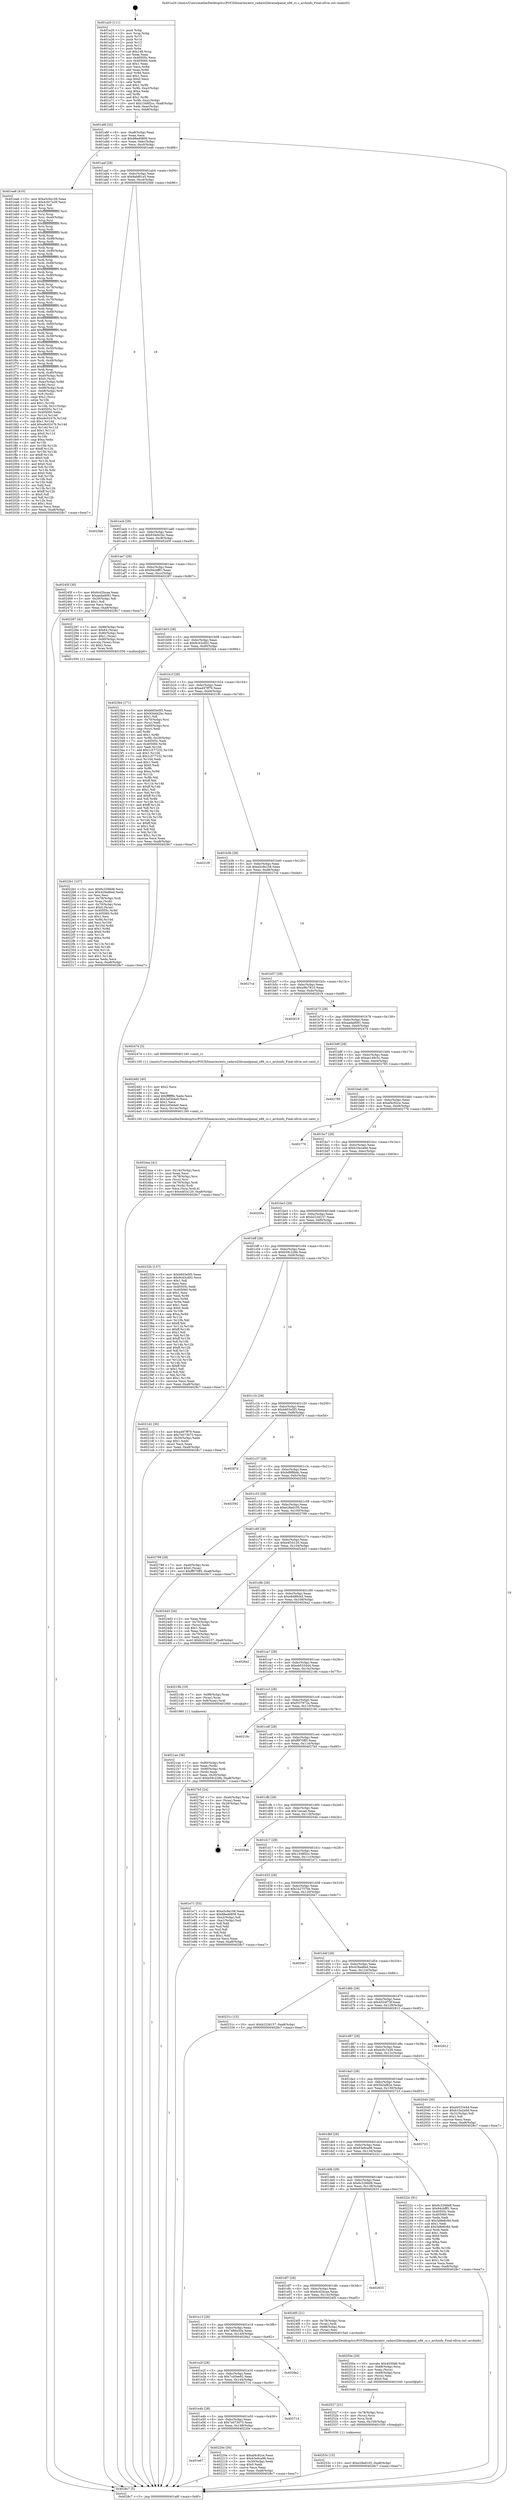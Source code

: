 digraph "0x401a20" {
  label = "0x401a20 (/mnt/c/Users/mathe/Desktop/tcc/POCII/binaries/extr_radare2libranalpanal_x86_cs.c_archinfo_Final-ollvm.out::main(0))"
  labelloc = "t"
  node[shape=record]

  Entry [label="",width=0.3,height=0.3,shape=circle,fillcolor=black,style=filled]
  "0x401a8f" [label="{
     0x401a8f [32]\l
     | [instrs]\l
     &nbsp;&nbsp;0x401a8f \<+6\>: mov -0xa8(%rbp),%eax\l
     &nbsp;&nbsp;0x401a95 \<+2\>: mov %eax,%ecx\l
     &nbsp;&nbsp;0x401a97 \<+6\>: sub $0x88ed0809,%ecx\l
     &nbsp;&nbsp;0x401a9d \<+6\>: mov %eax,-0xbc(%rbp)\l
     &nbsp;&nbsp;0x401aa3 \<+6\>: mov %ecx,-0xc0(%rbp)\l
     &nbsp;&nbsp;0x401aa9 \<+6\>: je 0000000000401ea6 \<main+0x486\>\l
  }"]
  "0x401ea6" [label="{
     0x401ea6 [410]\l
     | [instrs]\l
     &nbsp;&nbsp;0x401ea6 \<+5\>: mov $0xa5c9a108,%eax\l
     &nbsp;&nbsp;0x401eab \<+5\>: mov $0x4c0c7a39,%ecx\l
     &nbsp;&nbsp;0x401eb0 \<+2\>: mov $0x1,%dl\l
     &nbsp;&nbsp;0x401eb2 \<+3\>: mov %rsp,%rsi\l
     &nbsp;&nbsp;0x401eb5 \<+4\>: add $0xfffffffffffffff0,%rsi\l
     &nbsp;&nbsp;0x401eb9 \<+3\>: mov %rsi,%rsp\l
     &nbsp;&nbsp;0x401ebc \<+7\>: mov %rsi,-0xa0(%rbp)\l
     &nbsp;&nbsp;0x401ec3 \<+3\>: mov %rsp,%rsi\l
     &nbsp;&nbsp;0x401ec6 \<+4\>: add $0xfffffffffffffff0,%rsi\l
     &nbsp;&nbsp;0x401eca \<+3\>: mov %rsi,%rsp\l
     &nbsp;&nbsp;0x401ecd \<+3\>: mov %rsp,%rdi\l
     &nbsp;&nbsp;0x401ed0 \<+4\>: add $0xfffffffffffffff0,%rdi\l
     &nbsp;&nbsp;0x401ed4 \<+3\>: mov %rdi,%rsp\l
     &nbsp;&nbsp;0x401ed7 \<+7\>: mov %rdi,-0x98(%rbp)\l
     &nbsp;&nbsp;0x401ede \<+3\>: mov %rsp,%rdi\l
     &nbsp;&nbsp;0x401ee1 \<+4\>: add $0xfffffffffffffff0,%rdi\l
     &nbsp;&nbsp;0x401ee5 \<+3\>: mov %rdi,%rsp\l
     &nbsp;&nbsp;0x401ee8 \<+7\>: mov %rdi,-0x90(%rbp)\l
     &nbsp;&nbsp;0x401eef \<+3\>: mov %rsp,%rdi\l
     &nbsp;&nbsp;0x401ef2 \<+4\>: add $0xfffffffffffffff0,%rdi\l
     &nbsp;&nbsp;0x401ef6 \<+3\>: mov %rdi,%rsp\l
     &nbsp;&nbsp;0x401ef9 \<+7\>: mov %rdi,-0x88(%rbp)\l
     &nbsp;&nbsp;0x401f00 \<+3\>: mov %rsp,%rdi\l
     &nbsp;&nbsp;0x401f03 \<+4\>: add $0xfffffffffffffff0,%rdi\l
     &nbsp;&nbsp;0x401f07 \<+3\>: mov %rdi,%rsp\l
     &nbsp;&nbsp;0x401f0a \<+4\>: mov %rdi,-0x80(%rbp)\l
     &nbsp;&nbsp;0x401f0e \<+3\>: mov %rsp,%rdi\l
     &nbsp;&nbsp;0x401f11 \<+4\>: add $0xfffffffffffffff0,%rdi\l
     &nbsp;&nbsp;0x401f15 \<+3\>: mov %rdi,%rsp\l
     &nbsp;&nbsp;0x401f18 \<+4\>: mov %rdi,-0x78(%rbp)\l
     &nbsp;&nbsp;0x401f1c \<+3\>: mov %rsp,%rdi\l
     &nbsp;&nbsp;0x401f1f \<+4\>: add $0xfffffffffffffff0,%rdi\l
     &nbsp;&nbsp;0x401f23 \<+3\>: mov %rdi,%rsp\l
     &nbsp;&nbsp;0x401f26 \<+4\>: mov %rdi,-0x70(%rbp)\l
     &nbsp;&nbsp;0x401f2a \<+3\>: mov %rsp,%rdi\l
     &nbsp;&nbsp;0x401f2d \<+4\>: add $0xfffffffffffffff0,%rdi\l
     &nbsp;&nbsp;0x401f31 \<+3\>: mov %rdi,%rsp\l
     &nbsp;&nbsp;0x401f34 \<+4\>: mov %rdi,-0x68(%rbp)\l
     &nbsp;&nbsp;0x401f38 \<+3\>: mov %rsp,%rdi\l
     &nbsp;&nbsp;0x401f3b \<+4\>: add $0xfffffffffffffff0,%rdi\l
     &nbsp;&nbsp;0x401f3f \<+3\>: mov %rdi,%rsp\l
     &nbsp;&nbsp;0x401f42 \<+4\>: mov %rdi,-0x60(%rbp)\l
     &nbsp;&nbsp;0x401f46 \<+3\>: mov %rsp,%rdi\l
     &nbsp;&nbsp;0x401f49 \<+4\>: add $0xfffffffffffffff0,%rdi\l
     &nbsp;&nbsp;0x401f4d \<+3\>: mov %rdi,%rsp\l
     &nbsp;&nbsp;0x401f50 \<+4\>: mov %rdi,-0x58(%rbp)\l
     &nbsp;&nbsp;0x401f54 \<+3\>: mov %rsp,%rdi\l
     &nbsp;&nbsp;0x401f57 \<+4\>: add $0xfffffffffffffff0,%rdi\l
     &nbsp;&nbsp;0x401f5b \<+3\>: mov %rdi,%rsp\l
     &nbsp;&nbsp;0x401f5e \<+4\>: mov %rdi,-0x50(%rbp)\l
     &nbsp;&nbsp;0x401f62 \<+3\>: mov %rsp,%rdi\l
     &nbsp;&nbsp;0x401f65 \<+4\>: add $0xfffffffffffffff0,%rdi\l
     &nbsp;&nbsp;0x401f69 \<+3\>: mov %rdi,%rsp\l
     &nbsp;&nbsp;0x401f6c \<+4\>: mov %rdi,-0x48(%rbp)\l
     &nbsp;&nbsp;0x401f70 \<+3\>: mov %rsp,%rdi\l
     &nbsp;&nbsp;0x401f73 \<+4\>: add $0xfffffffffffffff0,%rdi\l
     &nbsp;&nbsp;0x401f77 \<+3\>: mov %rdi,%rsp\l
     &nbsp;&nbsp;0x401f7a \<+4\>: mov %rdi,-0x40(%rbp)\l
     &nbsp;&nbsp;0x401f7e \<+7\>: mov -0xa0(%rbp),%rdi\l
     &nbsp;&nbsp;0x401f85 \<+6\>: movl $0x0,(%rdi)\l
     &nbsp;&nbsp;0x401f8b \<+7\>: mov -0xac(%rbp),%r8d\l
     &nbsp;&nbsp;0x401f92 \<+3\>: mov %r8d,(%rsi)\l
     &nbsp;&nbsp;0x401f95 \<+7\>: mov -0x98(%rbp),%rdi\l
     &nbsp;&nbsp;0x401f9c \<+7\>: mov -0xb8(%rbp),%r9\l
     &nbsp;&nbsp;0x401fa3 \<+3\>: mov %r9,(%rdi)\l
     &nbsp;&nbsp;0x401fa6 \<+3\>: cmpl $0x2,(%rsi)\l
     &nbsp;&nbsp;0x401fa9 \<+4\>: setne %r10b\l
     &nbsp;&nbsp;0x401fad \<+4\>: and $0x1,%r10b\l
     &nbsp;&nbsp;0x401fb1 \<+4\>: mov %r10b,-0x31(%rbp)\l
     &nbsp;&nbsp;0x401fb5 \<+8\>: mov 0x40505c,%r11d\l
     &nbsp;&nbsp;0x401fbd \<+7\>: mov 0x405060,%ebx\l
     &nbsp;&nbsp;0x401fc4 \<+3\>: mov %r11d,%r14d\l
     &nbsp;&nbsp;0x401fc7 \<+7\>: sub $0xa9c0247b,%r14d\l
     &nbsp;&nbsp;0x401fce \<+4\>: sub $0x1,%r14d\l
     &nbsp;&nbsp;0x401fd2 \<+7\>: add $0xa9c0247b,%r14d\l
     &nbsp;&nbsp;0x401fd9 \<+4\>: imul %r14d,%r11d\l
     &nbsp;&nbsp;0x401fdd \<+4\>: and $0x1,%r11d\l
     &nbsp;&nbsp;0x401fe1 \<+4\>: cmp $0x0,%r11d\l
     &nbsp;&nbsp;0x401fe5 \<+4\>: sete %r10b\l
     &nbsp;&nbsp;0x401fe9 \<+3\>: cmp $0xa,%ebx\l
     &nbsp;&nbsp;0x401fec \<+4\>: setl %r15b\l
     &nbsp;&nbsp;0x401ff0 \<+3\>: mov %r10b,%r12b\l
     &nbsp;&nbsp;0x401ff3 \<+4\>: xor $0xff,%r12b\l
     &nbsp;&nbsp;0x401ff7 \<+3\>: mov %r15b,%r13b\l
     &nbsp;&nbsp;0x401ffa \<+4\>: xor $0xff,%r13b\l
     &nbsp;&nbsp;0x401ffe \<+3\>: xor $0x0,%dl\l
     &nbsp;&nbsp;0x402001 \<+3\>: mov %r12b,%sil\l
     &nbsp;&nbsp;0x402004 \<+4\>: and $0x0,%sil\l
     &nbsp;&nbsp;0x402008 \<+3\>: and %dl,%r10b\l
     &nbsp;&nbsp;0x40200b \<+3\>: mov %r13b,%dil\l
     &nbsp;&nbsp;0x40200e \<+4\>: and $0x0,%dil\l
     &nbsp;&nbsp;0x402012 \<+3\>: and %dl,%r15b\l
     &nbsp;&nbsp;0x402015 \<+3\>: or %r10b,%sil\l
     &nbsp;&nbsp;0x402018 \<+3\>: or %r15b,%dil\l
     &nbsp;&nbsp;0x40201b \<+3\>: xor %dil,%sil\l
     &nbsp;&nbsp;0x40201e \<+3\>: or %r13b,%r12b\l
     &nbsp;&nbsp;0x402021 \<+4\>: xor $0xff,%r12b\l
     &nbsp;&nbsp;0x402025 \<+3\>: or $0x0,%dl\l
     &nbsp;&nbsp;0x402028 \<+3\>: and %dl,%r12b\l
     &nbsp;&nbsp;0x40202b \<+3\>: or %r12b,%sil\l
     &nbsp;&nbsp;0x40202e \<+4\>: test $0x1,%sil\l
     &nbsp;&nbsp;0x402032 \<+3\>: cmovne %ecx,%eax\l
     &nbsp;&nbsp;0x402035 \<+6\>: mov %eax,-0xa8(%rbp)\l
     &nbsp;&nbsp;0x40203b \<+5\>: jmp 00000000004028c7 \<main+0xea7\>\l
  }"]
  "0x401aaf" [label="{
     0x401aaf [28]\l
     | [instrs]\l
     &nbsp;&nbsp;0x401aaf \<+5\>: jmp 0000000000401ab4 \<main+0x94\>\l
     &nbsp;&nbsp;0x401ab4 \<+6\>: mov -0xbc(%rbp),%eax\l
     &nbsp;&nbsp;0x401aba \<+5\>: sub $0x8abf81a5,%eax\l
     &nbsp;&nbsp;0x401abf \<+6\>: mov %eax,-0xc4(%rbp)\l
     &nbsp;&nbsp;0x401ac5 \<+6\>: je 00000000004025b6 \<main+0xb96\>\l
  }"]
  Exit [label="",width=0.3,height=0.3,shape=circle,fillcolor=black,style=filled,peripheries=2]
  "0x4025b6" [label="{
     0x4025b6\l
  }", style=dashed]
  "0x401acb" [label="{
     0x401acb [28]\l
     | [instrs]\l
     &nbsp;&nbsp;0x401acb \<+5\>: jmp 0000000000401ad0 \<main+0xb0\>\l
     &nbsp;&nbsp;0x401ad0 \<+6\>: mov -0xbc(%rbp),%eax\l
     &nbsp;&nbsp;0x401ad6 \<+5\>: sub $0x934d42bc,%eax\l
     &nbsp;&nbsp;0x401adb \<+6\>: mov %eax,-0xc8(%rbp)\l
     &nbsp;&nbsp;0x401ae1 \<+6\>: je 000000000040245f \<main+0xa3f\>\l
  }"]
  "0x40253c" [label="{
     0x40253c [15]\l
     | [instrs]\l
     &nbsp;&nbsp;0x40253c \<+10\>: movl $0xe28ed105,-0xa8(%rbp)\l
     &nbsp;&nbsp;0x402546 \<+5\>: jmp 00000000004028c7 \<main+0xea7\>\l
  }"]
  "0x40245f" [label="{
     0x40245f [30]\l
     | [instrs]\l
     &nbsp;&nbsp;0x40245f \<+5\>: mov $0x6cd2bcaa,%eax\l
     &nbsp;&nbsp;0x402464 \<+5\>: mov $0xaadad081,%ecx\l
     &nbsp;&nbsp;0x402469 \<+3\>: mov -0x29(%rbp),%dl\l
     &nbsp;&nbsp;0x40246c \<+3\>: test $0x1,%dl\l
     &nbsp;&nbsp;0x40246f \<+3\>: cmovne %ecx,%eax\l
     &nbsp;&nbsp;0x402472 \<+6\>: mov %eax,-0xa8(%rbp)\l
     &nbsp;&nbsp;0x402478 \<+5\>: jmp 00000000004028c7 \<main+0xea7\>\l
  }"]
  "0x401ae7" [label="{
     0x401ae7 [28]\l
     | [instrs]\l
     &nbsp;&nbsp;0x401ae7 \<+5\>: jmp 0000000000401aec \<main+0xcc\>\l
     &nbsp;&nbsp;0x401aec \<+6\>: mov -0xbc(%rbp),%eax\l
     &nbsp;&nbsp;0x401af2 \<+5\>: sub $0x94cbfff1,%eax\l
     &nbsp;&nbsp;0x401af7 \<+6\>: mov %eax,-0xcc(%rbp)\l
     &nbsp;&nbsp;0x401afd \<+6\>: je 0000000000402287 \<main+0x867\>\l
  }"]
  "0x402527" [label="{
     0x402527 [21]\l
     | [instrs]\l
     &nbsp;&nbsp;0x402527 \<+4\>: mov -0x78(%rbp),%rcx\l
     &nbsp;&nbsp;0x40252b \<+3\>: mov (%rcx),%rcx\l
     &nbsp;&nbsp;0x40252e \<+3\>: mov %rcx,%rdi\l
     &nbsp;&nbsp;0x402531 \<+6\>: mov %eax,-0x150(%rbp)\l
     &nbsp;&nbsp;0x402537 \<+5\>: call 0000000000401030 \<free@plt\>\l
     | [calls]\l
     &nbsp;&nbsp;0x401030 \{1\} (unknown)\l
  }"]
  "0x402287" [label="{
     0x402287 [42]\l
     | [instrs]\l
     &nbsp;&nbsp;0x402287 \<+7\>: mov -0x88(%rbp),%rax\l
     &nbsp;&nbsp;0x40228e \<+6\>: movl $0x64,(%rax)\l
     &nbsp;&nbsp;0x402294 \<+4\>: mov -0x80(%rbp),%rax\l
     &nbsp;&nbsp;0x402298 \<+6\>: movl $0x1,(%rax)\l
     &nbsp;&nbsp;0x40229e \<+4\>: mov -0x80(%rbp),%rax\l
     &nbsp;&nbsp;0x4022a2 \<+3\>: movslq (%rax),%rax\l
     &nbsp;&nbsp;0x4022a5 \<+4\>: shl $0x2,%rax\l
     &nbsp;&nbsp;0x4022a9 \<+3\>: mov %rax,%rdi\l
     &nbsp;&nbsp;0x4022ac \<+5\>: call 0000000000401050 \<malloc@plt\>\l
     | [calls]\l
     &nbsp;&nbsp;0x401050 \{1\} (unknown)\l
  }"]
  "0x401b03" [label="{
     0x401b03 [28]\l
     | [instrs]\l
     &nbsp;&nbsp;0x401b03 \<+5\>: jmp 0000000000401b08 \<main+0xe8\>\l
     &nbsp;&nbsp;0x401b08 \<+6\>: mov -0xbc(%rbp),%eax\l
     &nbsp;&nbsp;0x401b0e \<+5\>: sub $0x9c43cd02,%eax\l
     &nbsp;&nbsp;0x401b13 \<+6\>: mov %eax,-0xd0(%rbp)\l
     &nbsp;&nbsp;0x401b19 \<+6\>: je 00000000004023b4 \<main+0x994\>\l
  }"]
  "0x40250a" [label="{
     0x40250a [29]\l
     | [instrs]\l
     &nbsp;&nbsp;0x40250a \<+10\>: movabs $0x4030d6,%rdi\l
     &nbsp;&nbsp;0x402514 \<+4\>: mov -0x68(%rbp),%rcx\l
     &nbsp;&nbsp;0x402518 \<+2\>: mov %eax,(%rcx)\l
     &nbsp;&nbsp;0x40251a \<+4\>: mov -0x68(%rbp),%rcx\l
     &nbsp;&nbsp;0x40251e \<+2\>: mov (%rcx),%esi\l
     &nbsp;&nbsp;0x402520 \<+2\>: mov $0x0,%al\l
     &nbsp;&nbsp;0x402522 \<+5\>: call 0000000000401040 \<printf@plt\>\l
     | [calls]\l
     &nbsp;&nbsp;0x401040 \{1\} (unknown)\l
  }"]
  "0x4023b4" [label="{
     0x4023b4 [171]\l
     | [instrs]\l
     &nbsp;&nbsp;0x4023b4 \<+5\>: mov $0xb603e5f3,%eax\l
     &nbsp;&nbsp;0x4023b9 \<+5\>: mov $0x934d42bc,%ecx\l
     &nbsp;&nbsp;0x4023be \<+2\>: mov $0x1,%dl\l
     &nbsp;&nbsp;0x4023c0 \<+4\>: mov -0x70(%rbp),%rsi\l
     &nbsp;&nbsp;0x4023c4 \<+2\>: mov (%rsi),%edi\l
     &nbsp;&nbsp;0x4023c6 \<+4\>: mov -0x80(%rbp),%rsi\l
     &nbsp;&nbsp;0x4023ca \<+2\>: cmp (%rsi),%edi\l
     &nbsp;&nbsp;0x4023cc \<+4\>: setl %r8b\l
     &nbsp;&nbsp;0x4023d0 \<+4\>: and $0x1,%r8b\l
     &nbsp;&nbsp;0x4023d4 \<+4\>: mov %r8b,-0x29(%rbp)\l
     &nbsp;&nbsp;0x4023d8 \<+7\>: mov 0x40505c,%edi\l
     &nbsp;&nbsp;0x4023df \<+8\>: mov 0x405060,%r9d\l
     &nbsp;&nbsp;0x4023e7 \<+3\>: mov %edi,%r10d\l
     &nbsp;&nbsp;0x4023ea \<+7\>: add $0x1c577232,%r10d\l
     &nbsp;&nbsp;0x4023f1 \<+4\>: sub $0x1,%r10d\l
     &nbsp;&nbsp;0x4023f5 \<+7\>: sub $0x1c577232,%r10d\l
     &nbsp;&nbsp;0x4023fc \<+4\>: imul %r10d,%edi\l
     &nbsp;&nbsp;0x402400 \<+3\>: and $0x1,%edi\l
     &nbsp;&nbsp;0x402403 \<+3\>: cmp $0x0,%edi\l
     &nbsp;&nbsp;0x402406 \<+4\>: sete %r8b\l
     &nbsp;&nbsp;0x40240a \<+4\>: cmp $0xa,%r9d\l
     &nbsp;&nbsp;0x40240e \<+4\>: setl %r11b\l
     &nbsp;&nbsp;0x402412 \<+3\>: mov %r8b,%bl\l
     &nbsp;&nbsp;0x402415 \<+3\>: xor $0xff,%bl\l
     &nbsp;&nbsp;0x402418 \<+3\>: mov %r11b,%r14b\l
     &nbsp;&nbsp;0x40241b \<+4\>: xor $0xff,%r14b\l
     &nbsp;&nbsp;0x40241f \<+3\>: xor $0x1,%dl\l
     &nbsp;&nbsp;0x402422 \<+3\>: mov %bl,%r15b\l
     &nbsp;&nbsp;0x402425 \<+4\>: and $0xff,%r15b\l
     &nbsp;&nbsp;0x402429 \<+3\>: and %dl,%r8b\l
     &nbsp;&nbsp;0x40242c \<+3\>: mov %r14b,%r12b\l
     &nbsp;&nbsp;0x40242f \<+4\>: and $0xff,%r12b\l
     &nbsp;&nbsp;0x402433 \<+3\>: and %dl,%r11b\l
     &nbsp;&nbsp;0x402436 \<+3\>: or %r8b,%r15b\l
     &nbsp;&nbsp;0x402439 \<+3\>: or %r11b,%r12b\l
     &nbsp;&nbsp;0x40243c \<+3\>: xor %r12b,%r15b\l
     &nbsp;&nbsp;0x40243f \<+3\>: or %r14b,%bl\l
     &nbsp;&nbsp;0x402442 \<+3\>: xor $0xff,%bl\l
     &nbsp;&nbsp;0x402445 \<+3\>: or $0x1,%dl\l
     &nbsp;&nbsp;0x402448 \<+2\>: and %dl,%bl\l
     &nbsp;&nbsp;0x40244a \<+3\>: or %bl,%r15b\l
     &nbsp;&nbsp;0x40244d \<+4\>: test $0x1,%r15b\l
     &nbsp;&nbsp;0x402451 \<+3\>: cmovne %ecx,%eax\l
     &nbsp;&nbsp;0x402454 \<+6\>: mov %eax,-0xa8(%rbp)\l
     &nbsp;&nbsp;0x40245a \<+5\>: jmp 00000000004028c7 \<main+0xea7\>\l
  }"]
  "0x401b1f" [label="{
     0x401b1f [28]\l
     | [instrs]\l
     &nbsp;&nbsp;0x401b1f \<+5\>: jmp 0000000000401b24 \<main+0x104\>\l
     &nbsp;&nbsp;0x401b24 \<+6\>: mov -0xbc(%rbp),%eax\l
     &nbsp;&nbsp;0x401b2a \<+5\>: sub $0xa497ff79,%eax\l
     &nbsp;&nbsp;0x401b2f \<+6\>: mov %eax,-0xd4(%rbp)\l
     &nbsp;&nbsp;0x401b35 \<+6\>: je 00000000004021f0 \<main+0x7d0\>\l
  }"]
  "0x4024aa" [label="{
     0x4024aa [41]\l
     | [instrs]\l
     &nbsp;&nbsp;0x4024aa \<+6\>: mov -0x14c(%rbp),%ecx\l
     &nbsp;&nbsp;0x4024b0 \<+3\>: imul %eax,%ecx\l
     &nbsp;&nbsp;0x4024b3 \<+4\>: mov -0x78(%rbp),%rsi\l
     &nbsp;&nbsp;0x4024b7 \<+3\>: mov (%rsi),%rsi\l
     &nbsp;&nbsp;0x4024ba \<+4\>: mov -0x70(%rbp),%rdi\l
     &nbsp;&nbsp;0x4024be \<+3\>: movslq (%rdi),%rdi\l
     &nbsp;&nbsp;0x4024c1 \<+3\>: mov %ecx,(%rsi,%rdi,4)\l
     &nbsp;&nbsp;0x4024c4 \<+10\>: movl $0xe4f1b120,-0xa8(%rbp)\l
     &nbsp;&nbsp;0x4024ce \<+5\>: jmp 00000000004028c7 \<main+0xea7\>\l
  }"]
  "0x4021f0" [label="{
     0x4021f0\l
  }", style=dashed]
  "0x401b3b" [label="{
     0x401b3b [28]\l
     | [instrs]\l
     &nbsp;&nbsp;0x401b3b \<+5\>: jmp 0000000000401b40 \<main+0x120\>\l
     &nbsp;&nbsp;0x401b40 \<+6\>: mov -0xbc(%rbp),%eax\l
     &nbsp;&nbsp;0x401b46 \<+5\>: sub $0xa5c9a108,%eax\l
     &nbsp;&nbsp;0x401b4b \<+6\>: mov %eax,-0xd8(%rbp)\l
     &nbsp;&nbsp;0x401b51 \<+6\>: je 00000000004027cd \<main+0xdad\>\l
  }"]
  "0x402482" [label="{
     0x402482 [40]\l
     | [instrs]\l
     &nbsp;&nbsp;0x402482 \<+5\>: mov $0x2,%ecx\l
     &nbsp;&nbsp;0x402487 \<+1\>: cltd\l
     &nbsp;&nbsp;0x402488 \<+2\>: idiv %ecx\l
     &nbsp;&nbsp;0x40248a \<+6\>: imul $0xfffffffe,%edx,%ecx\l
     &nbsp;&nbsp;0x402490 \<+6\>: add $0x2ef3d4e0,%ecx\l
     &nbsp;&nbsp;0x402496 \<+3\>: add $0x1,%ecx\l
     &nbsp;&nbsp;0x402499 \<+6\>: sub $0x2ef3d4e0,%ecx\l
     &nbsp;&nbsp;0x40249f \<+6\>: mov %ecx,-0x14c(%rbp)\l
     &nbsp;&nbsp;0x4024a5 \<+5\>: call 0000000000401160 \<next_i\>\l
     | [calls]\l
     &nbsp;&nbsp;0x401160 \{1\} (/mnt/c/Users/mathe/Desktop/tcc/POCII/binaries/extr_radare2libranalpanal_x86_cs.c_archinfo_Final-ollvm.out::next_i)\l
  }"]
  "0x4027cd" [label="{
     0x4027cd\l
  }", style=dashed]
  "0x401b57" [label="{
     0x401b57 [28]\l
     | [instrs]\l
     &nbsp;&nbsp;0x401b57 \<+5\>: jmp 0000000000401b5c \<main+0x13c\>\l
     &nbsp;&nbsp;0x401b5c \<+6\>: mov -0xbc(%rbp),%eax\l
     &nbsp;&nbsp;0x401b62 \<+5\>: sub $0xa9fc7810,%eax\l
     &nbsp;&nbsp;0x401b67 \<+6\>: mov %eax,-0xdc(%rbp)\l
     &nbsp;&nbsp;0x401b6d \<+6\>: je 0000000000402619 \<main+0xbf9\>\l
  }"]
  "0x4022b1" [label="{
     0x4022b1 [107]\l
     | [instrs]\l
     &nbsp;&nbsp;0x4022b1 \<+5\>: mov $0x6c3266d8,%ecx\l
     &nbsp;&nbsp;0x4022b6 \<+5\>: mov $0x429ad6ed,%edx\l
     &nbsp;&nbsp;0x4022bb \<+2\>: xor %esi,%esi\l
     &nbsp;&nbsp;0x4022bd \<+4\>: mov -0x78(%rbp),%rdi\l
     &nbsp;&nbsp;0x4022c1 \<+3\>: mov %rax,(%rdi)\l
     &nbsp;&nbsp;0x4022c4 \<+4\>: mov -0x70(%rbp),%rax\l
     &nbsp;&nbsp;0x4022c8 \<+6\>: movl $0x0,(%rax)\l
     &nbsp;&nbsp;0x4022ce \<+8\>: mov 0x40505c,%r8d\l
     &nbsp;&nbsp;0x4022d6 \<+8\>: mov 0x405060,%r9d\l
     &nbsp;&nbsp;0x4022de \<+3\>: sub $0x1,%esi\l
     &nbsp;&nbsp;0x4022e1 \<+3\>: mov %r8d,%r10d\l
     &nbsp;&nbsp;0x4022e4 \<+3\>: add %esi,%r10d\l
     &nbsp;&nbsp;0x4022e7 \<+4\>: imul %r10d,%r8d\l
     &nbsp;&nbsp;0x4022eb \<+4\>: and $0x1,%r8d\l
     &nbsp;&nbsp;0x4022ef \<+4\>: cmp $0x0,%r8d\l
     &nbsp;&nbsp;0x4022f3 \<+4\>: sete %r11b\l
     &nbsp;&nbsp;0x4022f7 \<+4\>: cmp $0xa,%r9d\l
     &nbsp;&nbsp;0x4022fb \<+3\>: setl %bl\l
     &nbsp;&nbsp;0x4022fe \<+3\>: mov %r11b,%r14b\l
     &nbsp;&nbsp;0x402301 \<+3\>: and %bl,%r14b\l
     &nbsp;&nbsp;0x402304 \<+3\>: xor %bl,%r11b\l
     &nbsp;&nbsp;0x402307 \<+3\>: or %r11b,%r14b\l
     &nbsp;&nbsp;0x40230a \<+4\>: test $0x1,%r14b\l
     &nbsp;&nbsp;0x40230e \<+3\>: cmovne %edx,%ecx\l
     &nbsp;&nbsp;0x402311 \<+6\>: mov %ecx,-0xa8(%rbp)\l
     &nbsp;&nbsp;0x402317 \<+5\>: jmp 00000000004028c7 \<main+0xea7\>\l
  }"]
  "0x402619" [label="{
     0x402619\l
  }", style=dashed]
  "0x401b73" [label="{
     0x401b73 [28]\l
     | [instrs]\l
     &nbsp;&nbsp;0x401b73 \<+5\>: jmp 0000000000401b78 \<main+0x158\>\l
     &nbsp;&nbsp;0x401b78 \<+6\>: mov -0xbc(%rbp),%eax\l
     &nbsp;&nbsp;0x401b7e \<+5\>: sub $0xaadad081,%eax\l
     &nbsp;&nbsp;0x401b83 \<+6\>: mov %eax,-0xe0(%rbp)\l
     &nbsp;&nbsp;0x401b89 \<+6\>: je 000000000040247d \<main+0xa5d\>\l
  }"]
  "0x401e67" [label="{
     0x401e67\l
  }", style=dashed]
  "0x40247d" [label="{
     0x40247d [5]\l
     | [instrs]\l
     &nbsp;&nbsp;0x40247d \<+5\>: call 0000000000401160 \<next_i\>\l
     | [calls]\l
     &nbsp;&nbsp;0x401160 \{1\} (/mnt/c/Users/mathe/Desktop/tcc/POCII/binaries/extr_radare2libranalpanal_x86_cs.c_archinfo_Final-ollvm.out::next_i)\l
  }"]
  "0x401b8f" [label="{
     0x401b8f [28]\l
     | [instrs]\l
     &nbsp;&nbsp;0x401b8f \<+5\>: jmp 0000000000401b94 \<main+0x174\>\l
     &nbsp;&nbsp;0x401b94 \<+6\>: mov -0xbc(%rbp),%eax\l
     &nbsp;&nbsp;0x401b9a \<+5\>: sub $0xae149c5c,%eax\l
     &nbsp;&nbsp;0x401b9f \<+6\>: mov %eax,-0xe4(%rbp)\l
     &nbsp;&nbsp;0x401ba5 \<+6\>: je 0000000000402785 \<main+0xd65\>\l
  }"]
  "0x40220e" [label="{
     0x40220e [30]\l
     | [instrs]\l
     &nbsp;&nbsp;0x40220e \<+5\>: mov $0xaf4c92ce,%eax\l
     &nbsp;&nbsp;0x402213 \<+5\>: mov $0x63e9ca98,%ecx\l
     &nbsp;&nbsp;0x402218 \<+3\>: mov -0x30(%rbp),%edx\l
     &nbsp;&nbsp;0x40221b \<+3\>: cmp $0x0,%edx\l
     &nbsp;&nbsp;0x40221e \<+3\>: cmove %ecx,%eax\l
     &nbsp;&nbsp;0x402221 \<+6\>: mov %eax,-0xa8(%rbp)\l
     &nbsp;&nbsp;0x402227 \<+5\>: jmp 00000000004028c7 \<main+0xea7\>\l
  }"]
  "0x402785" [label="{
     0x402785\l
  }", style=dashed]
  "0x401bab" [label="{
     0x401bab [28]\l
     | [instrs]\l
     &nbsp;&nbsp;0x401bab \<+5\>: jmp 0000000000401bb0 \<main+0x190\>\l
     &nbsp;&nbsp;0x401bb0 \<+6\>: mov -0xbc(%rbp),%eax\l
     &nbsp;&nbsp;0x401bb6 \<+5\>: sub $0xaf4c92ce,%eax\l
     &nbsp;&nbsp;0x401bbb \<+6\>: mov %eax,-0xe8(%rbp)\l
     &nbsp;&nbsp;0x401bc1 \<+6\>: je 0000000000402776 \<main+0xd56\>\l
  }"]
  "0x401e4b" [label="{
     0x401e4b [28]\l
     | [instrs]\l
     &nbsp;&nbsp;0x401e4b \<+5\>: jmp 0000000000401e50 \<main+0x430\>\l
     &nbsp;&nbsp;0x401e50 \<+6\>: mov -0xbc(%rbp),%eax\l
     &nbsp;&nbsp;0x401e56 \<+5\>: sub $0x7e073075,%eax\l
     &nbsp;&nbsp;0x401e5b \<+6\>: mov %eax,-0x148(%rbp)\l
     &nbsp;&nbsp;0x401e61 \<+6\>: je 000000000040220e \<main+0x7ee\>\l
  }"]
  "0x402776" [label="{
     0x402776\l
  }", style=dashed]
  "0x401bc7" [label="{
     0x401bc7 [28]\l
     | [instrs]\l
     &nbsp;&nbsp;0x401bc7 \<+5\>: jmp 0000000000401bcc \<main+0x1ac\>\l
     &nbsp;&nbsp;0x401bcc \<+6\>: mov -0xbc(%rbp),%eax\l
     &nbsp;&nbsp;0x401bd2 \<+5\>: sub $0xb10a2a9d,%eax\l
     &nbsp;&nbsp;0x401bd7 \<+6\>: mov %eax,-0xec(%rbp)\l
     &nbsp;&nbsp;0x401bdd \<+6\>: je 000000000040205e \<main+0x63e\>\l
  }"]
  "0x402714" [label="{
     0x402714\l
  }", style=dashed]
  "0x40205e" [label="{
     0x40205e\l
  }", style=dashed]
  "0x401be3" [label="{
     0x401be3 [28]\l
     | [instrs]\l
     &nbsp;&nbsp;0x401be3 \<+5\>: jmp 0000000000401be8 \<main+0x1c8\>\l
     &nbsp;&nbsp;0x401be8 \<+6\>: mov -0xbc(%rbp),%eax\l
     &nbsp;&nbsp;0x401bee \<+5\>: sub $0xb223d157,%eax\l
     &nbsp;&nbsp;0x401bf3 \<+6\>: mov %eax,-0xf0(%rbp)\l
     &nbsp;&nbsp;0x401bf9 \<+6\>: je 000000000040232b \<main+0x90b\>\l
  }"]
  "0x401e2f" [label="{
     0x401e2f [28]\l
     | [instrs]\l
     &nbsp;&nbsp;0x401e2f \<+5\>: jmp 0000000000401e34 \<main+0x414\>\l
     &nbsp;&nbsp;0x401e34 \<+6\>: mov -0xbc(%rbp),%eax\l
     &nbsp;&nbsp;0x401e3a \<+5\>: sub $0x7cd3ee92,%eax\l
     &nbsp;&nbsp;0x401e3f \<+6\>: mov %eax,-0x144(%rbp)\l
     &nbsp;&nbsp;0x401e45 \<+6\>: je 0000000000402714 \<main+0xcf4\>\l
  }"]
  "0x40232b" [label="{
     0x40232b [137]\l
     | [instrs]\l
     &nbsp;&nbsp;0x40232b \<+5\>: mov $0xb603e5f3,%eax\l
     &nbsp;&nbsp;0x402330 \<+5\>: mov $0x9c43cd02,%ecx\l
     &nbsp;&nbsp;0x402335 \<+2\>: mov $0x1,%dl\l
     &nbsp;&nbsp;0x402337 \<+2\>: xor %esi,%esi\l
     &nbsp;&nbsp;0x402339 \<+7\>: mov 0x40505c,%edi\l
     &nbsp;&nbsp;0x402340 \<+8\>: mov 0x405060,%r8d\l
     &nbsp;&nbsp;0x402348 \<+3\>: sub $0x1,%esi\l
     &nbsp;&nbsp;0x40234b \<+3\>: mov %edi,%r9d\l
     &nbsp;&nbsp;0x40234e \<+3\>: add %esi,%r9d\l
     &nbsp;&nbsp;0x402351 \<+4\>: imul %r9d,%edi\l
     &nbsp;&nbsp;0x402355 \<+3\>: and $0x1,%edi\l
     &nbsp;&nbsp;0x402358 \<+3\>: cmp $0x0,%edi\l
     &nbsp;&nbsp;0x40235b \<+4\>: sete %r10b\l
     &nbsp;&nbsp;0x40235f \<+4\>: cmp $0xa,%r8d\l
     &nbsp;&nbsp;0x402363 \<+4\>: setl %r11b\l
     &nbsp;&nbsp;0x402367 \<+3\>: mov %r10b,%bl\l
     &nbsp;&nbsp;0x40236a \<+3\>: xor $0xff,%bl\l
     &nbsp;&nbsp;0x40236d \<+3\>: mov %r11b,%r14b\l
     &nbsp;&nbsp;0x402370 \<+4\>: xor $0xff,%r14b\l
     &nbsp;&nbsp;0x402374 \<+3\>: xor $0x1,%dl\l
     &nbsp;&nbsp;0x402377 \<+3\>: mov %bl,%r15b\l
     &nbsp;&nbsp;0x40237a \<+4\>: and $0xff,%r15b\l
     &nbsp;&nbsp;0x40237e \<+3\>: and %dl,%r10b\l
     &nbsp;&nbsp;0x402381 \<+3\>: mov %r14b,%r12b\l
     &nbsp;&nbsp;0x402384 \<+4\>: and $0xff,%r12b\l
     &nbsp;&nbsp;0x402388 \<+3\>: and %dl,%r11b\l
     &nbsp;&nbsp;0x40238b \<+3\>: or %r10b,%r15b\l
     &nbsp;&nbsp;0x40238e \<+3\>: or %r11b,%r12b\l
     &nbsp;&nbsp;0x402391 \<+3\>: xor %r12b,%r15b\l
     &nbsp;&nbsp;0x402394 \<+3\>: or %r14b,%bl\l
     &nbsp;&nbsp;0x402397 \<+3\>: xor $0xff,%bl\l
     &nbsp;&nbsp;0x40239a \<+3\>: or $0x1,%dl\l
     &nbsp;&nbsp;0x40239d \<+2\>: and %dl,%bl\l
     &nbsp;&nbsp;0x40239f \<+3\>: or %bl,%r15b\l
     &nbsp;&nbsp;0x4023a2 \<+4\>: test $0x1,%r15b\l
     &nbsp;&nbsp;0x4023a6 \<+3\>: cmovne %ecx,%eax\l
     &nbsp;&nbsp;0x4023a9 \<+6\>: mov %eax,-0xa8(%rbp)\l
     &nbsp;&nbsp;0x4023af \<+5\>: jmp 00000000004028c7 \<main+0xea7\>\l
  }"]
  "0x401bff" [label="{
     0x401bff [28]\l
     | [instrs]\l
     &nbsp;&nbsp;0x401bff \<+5\>: jmp 0000000000401c04 \<main+0x1e4\>\l
     &nbsp;&nbsp;0x401c04 \<+6\>: mov -0xbc(%rbp),%eax\l
     &nbsp;&nbsp;0x401c0a \<+5\>: sub $0xb59c228b,%eax\l
     &nbsp;&nbsp;0x401c0f \<+6\>: mov %eax,-0xf4(%rbp)\l
     &nbsp;&nbsp;0x401c15 \<+6\>: je 00000000004021d2 \<main+0x7b2\>\l
  }"]
  "0x4028a2" [label="{
     0x4028a2\l
  }", style=dashed]
  "0x4021d2" [label="{
     0x4021d2 [30]\l
     | [instrs]\l
     &nbsp;&nbsp;0x4021d2 \<+5\>: mov $0xa497ff79,%eax\l
     &nbsp;&nbsp;0x4021d7 \<+5\>: mov $0x7e073075,%ecx\l
     &nbsp;&nbsp;0x4021dc \<+3\>: mov -0x30(%rbp),%edx\l
     &nbsp;&nbsp;0x4021df \<+3\>: cmp $0x1,%edx\l
     &nbsp;&nbsp;0x4021e2 \<+3\>: cmovl %ecx,%eax\l
     &nbsp;&nbsp;0x4021e5 \<+6\>: mov %eax,-0xa8(%rbp)\l
     &nbsp;&nbsp;0x4021eb \<+5\>: jmp 00000000004028c7 \<main+0xea7\>\l
  }"]
  "0x401c1b" [label="{
     0x401c1b [28]\l
     | [instrs]\l
     &nbsp;&nbsp;0x401c1b \<+5\>: jmp 0000000000401c20 \<main+0x200\>\l
     &nbsp;&nbsp;0x401c20 \<+6\>: mov -0xbc(%rbp),%eax\l
     &nbsp;&nbsp;0x401c26 \<+5\>: sub $0xb603e5f3,%eax\l
     &nbsp;&nbsp;0x401c2b \<+6\>: mov %eax,-0xf8(%rbp)\l
     &nbsp;&nbsp;0x401c31 \<+6\>: je 000000000040287d \<main+0xe5d\>\l
  }"]
  "0x401e13" [label="{
     0x401e13 [28]\l
     | [instrs]\l
     &nbsp;&nbsp;0x401e13 \<+5\>: jmp 0000000000401e18 \<main+0x3f8\>\l
     &nbsp;&nbsp;0x401e18 \<+6\>: mov -0xbc(%rbp),%eax\l
     &nbsp;&nbsp;0x401e1e \<+5\>: sub $0x7486a30a,%eax\l
     &nbsp;&nbsp;0x401e23 \<+6\>: mov %eax,-0x140(%rbp)\l
     &nbsp;&nbsp;0x401e29 \<+6\>: je 00000000004028a2 \<main+0xe82\>\l
  }"]
  "0x40287d" [label="{
     0x40287d\l
  }", style=dashed]
  "0x401c37" [label="{
     0x401c37 [28]\l
     | [instrs]\l
     &nbsp;&nbsp;0x401c37 \<+5\>: jmp 0000000000401c3c \<main+0x21c\>\l
     &nbsp;&nbsp;0x401c3c \<+6\>: mov -0xbc(%rbp),%eax\l
     &nbsp;&nbsp;0x401c42 \<+5\>: sub $0xbd9f8bdc,%eax\l
     &nbsp;&nbsp;0x401c47 \<+6\>: mov %eax,-0xfc(%rbp)\l
     &nbsp;&nbsp;0x401c4d \<+6\>: je 0000000000402592 \<main+0xb72\>\l
  }"]
  "0x4024f5" [label="{
     0x4024f5 [21]\l
     | [instrs]\l
     &nbsp;&nbsp;0x4024f5 \<+4\>: mov -0x78(%rbp),%rax\l
     &nbsp;&nbsp;0x4024f9 \<+3\>: mov (%rax),%rdi\l
     &nbsp;&nbsp;0x4024fc \<+7\>: mov -0x88(%rbp),%rax\l
     &nbsp;&nbsp;0x402503 \<+2\>: mov (%rax),%esi\l
     &nbsp;&nbsp;0x402505 \<+5\>: call 00000000004015a0 \<archinfo\>\l
     | [calls]\l
     &nbsp;&nbsp;0x4015a0 \{1\} (/mnt/c/Users/mathe/Desktop/tcc/POCII/binaries/extr_radare2libranalpanal_x86_cs.c_archinfo_Final-ollvm.out::archinfo)\l
  }"]
  "0x402592" [label="{
     0x402592\l
  }", style=dashed]
  "0x401c53" [label="{
     0x401c53 [28]\l
     | [instrs]\l
     &nbsp;&nbsp;0x401c53 \<+5\>: jmp 0000000000401c58 \<main+0x238\>\l
     &nbsp;&nbsp;0x401c58 \<+6\>: mov -0xbc(%rbp),%eax\l
     &nbsp;&nbsp;0x401c5e \<+5\>: sub $0xe28ed105,%eax\l
     &nbsp;&nbsp;0x401c63 \<+6\>: mov %eax,-0x100(%rbp)\l
     &nbsp;&nbsp;0x401c69 \<+6\>: je 0000000000402799 \<main+0xd79\>\l
  }"]
  "0x401df7" [label="{
     0x401df7 [28]\l
     | [instrs]\l
     &nbsp;&nbsp;0x401df7 \<+5\>: jmp 0000000000401dfc \<main+0x3dc\>\l
     &nbsp;&nbsp;0x401dfc \<+6\>: mov -0xbc(%rbp),%eax\l
     &nbsp;&nbsp;0x401e02 \<+5\>: sub $0x6cd2bcaa,%eax\l
     &nbsp;&nbsp;0x401e07 \<+6\>: mov %eax,-0x13c(%rbp)\l
     &nbsp;&nbsp;0x401e0d \<+6\>: je 00000000004024f5 \<main+0xad5\>\l
  }"]
  "0x402799" [label="{
     0x402799 [28]\l
     | [instrs]\l
     &nbsp;&nbsp;0x402799 \<+7\>: mov -0xa0(%rbp),%rax\l
     &nbsp;&nbsp;0x4027a0 \<+6\>: movl $0x0,(%rax)\l
     &nbsp;&nbsp;0x4027a6 \<+10\>: movl $0xff970ff3,-0xa8(%rbp)\l
     &nbsp;&nbsp;0x4027b0 \<+5\>: jmp 00000000004028c7 \<main+0xea7\>\l
  }"]
  "0x401c6f" [label="{
     0x401c6f [28]\l
     | [instrs]\l
     &nbsp;&nbsp;0x401c6f \<+5\>: jmp 0000000000401c74 \<main+0x254\>\l
     &nbsp;&nbsp;0x401c74 \<+6\>: mov -0xbc(%rbp),%eax\l
     &nbsp;&nbsp;0x401c7a \<+5\>: sub $0xe4f1b120,%eax\l
     &nbsp;&nbsp;0x401c7f \<+6\>: mov %eax,-0x104(%rbp)\l
     &nbsp;&nbsp;0x401c85 \<+6\>: je 00000000004024d3 \<main+0xab3\>\l
  }"]
  "0x402833" [label="{
     0x402833\l
  }", style=dashed]
  "0x4024d3" [label="{
     0x4024d3 [34]\l
     | [instrs]\l
     &nbsp;&nbsp;0x4024d3 \<+2\>: xor %eax,%eax\l
     &nbsp;&nbsp;0x4024d5 \<+4\>: mov -0x70(%rbp),%rcx\l
     &nbsp;&nbsp;0x4024d9 \<+2\>: mov (%rcx),%edx\l
     &nbsp;&nbsp;0x4024db \<+3\>: sub $0x1,%eax\l
     &nbsp;&nbsp;0x4024de \<+2\>: sub %eax,%edx\l
     &nbsp;&nbsp;0x4024e0 \<+4\>: mov -0x70(%rbp),%rcx\l
     &nbsp;&nbsp;0x4024e4 \<+2\>: mov %edx,(%rcx)\l
     &nbsp;&nbsp;0x4024e6 \<+10\>: movl $0xb223d157,-0xa8(%rbp)\l
     &nbsp;&nbsp;0x4024f0 \<+5\>: jmp 00000000004028c7 \<main+0xea7\>\l
  }"]
  "0x401c8b" [label="{
     0x401c8b [28]\l
     | [instrs]\l
     &nbsp;&nbsp;0x401c8b \<+5\>: jmp 0000000000401c90 \<main+0x270\>\l
     &nbsp;&nbsp;0x401c90 \<+6\>: mov -0xbc(%rbp),%eax\l
     &nbsp;&nbsp;0x401c96 \<+5\>: sub $0xe8488cb5,%eax\l
     &nbsp;&nbsp;0x401c9b \<+6\>: mov %eax,-0x108(%rbp)\l
     &nbsp;&nbsp;0x401ca1 \<+6\>: je 00000000004026a2 \<main+0xc82\>\l
  }"]
  "0x401ddb" [label="{
     0x401ddb [28]\l
     | [instrs]\l
     &nbsp;&nbsp;0x401ddb \<+5\>: jmp 0000000000401de0 \<main+0x3c0\>\l
     &nbsp;&nbsp;0x401de0 \<+6\>: mov -0xbc(%rbp),%eax\l
     &nbsp;&nbsp;0x401de6 \<+5\>: sub $0x6c3266d8,%eax\l
     &nbsp;&nbsp;0x401deb \<+6\>: mov %eax,-0x138(%rbp)\l
     &nbsp;&nbsp;0x401df1 \<+6\>: je 0000000000402833 \<main+0xe13\>\l
  }"]
  "0x4026a2" [label="{
     0x4026a2\l
  }", style=dashed]
  "0x401ca7" [label="{
     0x401ca7 [28]\l
     | [instrs]\l
     &nbsp;&nbsp;0x401ca7 \<+5\>: jmp 0000000000401cac \<main+0x28c\>\l
     &nbsp;&nbsp;0x401cac \<+6\>: mov -0xbc(%rbp),%eax\l
     &nbsp;&nbsp;0x401cb2 \<+5\>: sub $0xeb533444,%eax\l
     &nbsp;&nbsp;0x401cb7 \<+6\>: mov %eax,-0x10c(%rbp)\l
     &nbsp;&nbsp;0x401cbd \<+6\>: je 000000000040219b \<main+0x77b\>\l
  }"]
  "0x40222c" [label="{
     0x40222c [91]\l
     | [instrs]\l
     &nbsp;&nbsp;0x40222c \<+5\>: mov $0x6c3266d8,%eax\l
     &nbsp;&nbsp;0x402231 \<+5\>: mov $0x94cbfff1,%ecx\l
     &nbsp;&nbsp;0x402236 \<+7\>: mov 0x40505c,%edx\l
     &nbsp;&nbsp;0x40223d \<+7\>: mov 0x405060,%esi\l
     &nbsp;&nbsp;0x402244 \<+2\>: mov %edx,%edi\l
     &nbsp;&nbsp;0x402246 \<+6\>: sub $0x3d8e6c8d,%edi\l
     &nbsp;&nbsp;0x40224c \<+3\>: sub $0x1,%edi\l
     &nbsp;&nbsp;0x40224f \<+6\>: add $0x3d8e6c8d,%edi\l
     &nbsp;&nbsp;0x402255 \<+3\>: imul %edi,%edx\l
     &nbsp;&nbsp;0x402258 \<+3\>: and $0x1,%edx\l
     &nbsp;&nbsp;0x40225b \<+3\>: cmp $0x0,%edx\l
     &nbsp;&nbsp;0x40225e \<+4\>: sete %r8b\l
     &nbsp;&nbsp;0x402262 \<+3\>: cmp $0xa,%esi\l
     &nbsp;&nbsp;0x402265 \<+4\>: setl %r9b\l
     &nbsp;&nbsp;0x402269 \<+3\>: mov %r8b,%r10b\l
     &nbsp;&nbsp;0x40226c \<+3\>: and %r9b,%r10b\l
     &nbsp;&nbsp;0x40226f \<+3\>: xor %r9b,%r8b\l
     &nbsp;&nbsp;0x402272 \<+3\>: or %r8b,%r10b\l
     &nbsp;&nbsp;0x402275 \<+4\>: test $0x1,%r10b\l
     &nbsp;&nbsp;0x402279 \<+3\>: cmovne %ecx,%eax\l
     &nbsp;&nbsp;0x40227c \<+6\>: mov %eax,-0xa8(%rbp)\l
     &nbsp;&nbsp;0x402282 \<+5\>: jmp 00000000004028c7 \<main+0xea7\>\l
  }"]
  "0x40219b" [label="{
     0x40219b [19]\l
     | [instrs]\l
     &nbsp;&nbsp;0x40219b \<+7\>: mov -0x98(%rbp),%rax\l
     &nbsp;&nbsp;0x4021a2 \<+3\>: mov (%rax),%rax\l
     &nbsp;&nbsp;0x4021a5 \<+4\>: mov 0x8(%rax),%rdi\l
     &nbsp;&nbsp;0x4021a9 \<+5\>: call 0000000000401060 \<atoi@plt\>\l
     | [calls]\l
     &nbsp;&nbsp;0x401060 \{1\} (unknown)\l
  }"]
  "0x401cc3" [label="{
     0x401cc3 [28]\l
     | [instrs]\l
     &nbsp;&nbsp;0x401cc3 \<+5\>: jmp 0000000000401cc8 \<main+0x2a8\>\l
     &nbsp;&nbsp;0x401cc8 \<+6\>: mov -0xbc(%rbp),%eax\l
     &nbsp;&nbsp;0x401cce \<+5\>: sub $0xf337972a,%eax\l
     &nbsp;&nbsp;0x401cd3 \<+6\>: mov %eax,-0x110(%rbp)\l
     &nbsp;&nbsp;0x401cd9 \<+6\>: je 000000000040218c \<main+0x76c\>\l
  }"]
  "0x401dbf" [label="{
     0x401dbf [28]\l
     | [instrs]\l
     &nbsp;&nbsp;0x401dbf \<+5\>: jmp 0000000000401dc4 \<main+0x3a4\>\l
     &nbsp;&nbsp;0x401dc4 \<+6\>: mov -0xbc(%rbp),%eax\l
     &nbsp;&nbsp;0x401dca \<+5\>: sub $0x63e9ca98,%eax\l
     &nbsp;&nbsp;0x401dcf \<+6\>: mov %eax,-0x134(%rbp)\l
     &nbsp;&nbsp;0x401dd5 \<+6\>: je 000000000040222c \<main+0x80c\>\l
  }"]
  "0x40218c" [label="{
     0x40218c\l
  }", style=dashed]
  "0x401cdf" [label="{
     0x401cdf [28]\l
     | [instrs]\l
     &nbsp;&nbsp;0x401cdf \<+5\>: jmp 0000000000401ce4 \<main+0x2c4\>\l
     &nbsp;&nbsp;0x401ce4 \<+6\>: mov -0xbc(%rbp),%eax\l
     &nbsp;&nbsp;0x401cea \<+5\>: sub $0xff970ff3,%eax\l
     &nbsp;&nbsp;0x401cef \<+6\>: mov %eax,-0x114(%rbp)\l
     &nbsp;&nbsp;0x401cf5 \<+6\>: je 00000000004027b5 \<main+0xd95\>\l
  }"]
  "0x402723" [label="{
     0x402723\l
  }", style=dashed]
  "0x4027b5" [label="{
     0x4027b5 [24]\l
     | [instrs]\l
     &nbsp;&nbsp;0x4027b5 \<+7\>: mov -0xa0(%rbp),%rax\l
     &nbsp;&nbsp;0x4027bc \<+2\>: mov (%rax),%eax\l
     &nbsp;&nbsp;0x4027be \<+4\>: lea -0x28(%rbp),%rsp\l
     &nbsp;&nbsp;0x4027c2 \<+1\>: pop %rbx\l
     &nbsp;&nbsp;0x4027c3 \<+2\>: pop %r12\l
     &nbsp;&nbsp;0x4027c5 \<+2\>: pop %r13\l
     &nbsp;&nbsp;0x4027c7 \<+2\>: pop %r14\l
     &nbsp;&nbsp;0x4027c9 \<+2\>: pop %r15\l
     &nbsp;&nbsp;0x4027cb \<+1\>: pop %rbp\l
     &nbsp;&nbsp;0x4027cc \<+1\>: ret\l
  }"]
  "0x401cfb" [label="{
     0x401cfb [28]\l
     | [instrs]\l
     &nbsp;&nbsp;0x401cfb \<+5\>: jmp 0000000000401d00 \<main+0x2e0\>\l
     &nbsp;&nbsp;0x401d00 \<+6\>: mov -0xbc(%rbp),%eax\l
     &nbsp;&nbsp;0x401d06 \<+5\>: sub $0x7aecad,%eax\l
     &nbsp;&nbsp;0x401d0b \<+6\>: mov %eax,-0x118(%rbp)\l
     &nbsp;&nbsp;0x401d11 \<+6\>: je 000000000040254b \<main+0xb2b\>\l
  }"]
  "0x4021ae" [label="{
     0x4021ae [36]\l
     | [instrs]\l
     &nbsp;&nbsp;0x4021ae \<+7\>: mov -0x90(%rbp),%rdi\l
     &nbsp;&nbsp;0x4021b5 \<+2\>: mov %eax,(%rdi)\l
     &nbsp;&nbsp;0x4021b7 \<+7\>: mov -0x90(%rbp),%rdi\l
     &nbsp;&nbsp;0x4021be \<+2\>: mov (%rdi),%eax\l
     &nbsp;&nbsp;0x4021c0 \<+3\>: mov %eax,-0x30(%rbp)\l
     &nbsp;&nbsp;0x4021c3 \<+10\>: movl $0xb59c228b,-0xa8(%rbp)\l
     &nbsp;&nbsp;0x4021cd \<+5\>: jmp 00000000004028c7 \<main+0xea7\>\l
  }"]
  "0x40254b" [label="{
     0x40254b\l
  }", style=dashed]
  "0x401d17" [label="{
     0x401d17 [28]\l
     | [instrs]\l
     &nbsp;&nbsp;0x401d17 \<+5\>: jmp 0000000000401d1c \<main+0x2fc\>\l
     &nbsp;&nbsp;0x401d1c \<+6\>: mov -0xbc(%rbp),%eax\l
     &nbsp;&nbsp;0x401d22 \<+5\>: sub $0x1548f2cc,%eax\l
     &nbsp;&nbsp;0x401d27 \<+6\>: mov %eax,-0x11c(%rbp)\l
     &nbsp;&nbsp;0x401d2d \<+6\>: je 0000000000401e71 \<main+0x451\>\l
  }"]
  "0x401da3" [label="{
     0x401da3 [28]\l
     | [instrs]\l
     &nbsp;&nbsp;0x401da3 \<+5\>: jmp 0000000000401da8 \<main+0x388\>\l
     &nbsp;&nbsp;0x401da8 \<+6\>: mov -0xbc(%rbp),%eax\l
     &nbsp;&nbsp;0x401dae \<+5\>: sub $0x5b2af82e,%eax\l
     &nbsp;&nbsp;0x401db3 \<+6\>: mov %eax,-0x130(%rbp)\l
     &nbsp;&nbsp;0x401db9 \<+6\>: je 0000000000402723 \<main+0xd03\>\l
  }"]
  "0x401e71" [label="{
     0x401e71 [53]\l
     | [instrs]\l
     &nbsp;&nbsp;0x401e71 \<+5\>: mov $0xa5c9a108,%eax\l
     &nbsp;&nbsp;0x401e76 \<+5\>: mov $0x88ed0809,%ecx\l
     &nbsp;&nbsp;0x401e7b \<+6\>: mov -0xa2(%rbp),%dl\l
     &nbsp;&nbsp;0x401e81 \<+7\>: mov -0xa1(%rbp),%sil\l
     &nbsp;&nbsp;0x401e88 \<+3\>: mov %dl,%dil\l
     &nbsp;&nbsp;0x401e8b \<+3\>: and %sil,%dil\l
     &nbsp;&nbsp;0x401e8e \<+3\>: xor %sil,%dl\l
     &nbsp;&nbsp;0x401e91 \<+3\>: or %dl,%dil\l
     &nbsp;&nbsp;0x401e94 \<+4\>: test $0x1,%dil\l
     &nbsp;&nbsp;0x401e98 \<+3\>: cmovne %ecx,%eax\l
     &nbsp;&nbsp;0x401e9b \<+6\>: mov %eax,-0xa8(%rbp)\l
     &nbsp;&nbsp;0x401ea1 \<+5\>: jmp 00000000004028c7 \<main+0xea7\>\l
  }"]
  "0x401d33" [label="{
     0x401d33 [28]\l
     | [instrs]\l
     &nbsp;&nbsp;0x401d33 \<+5\>: jmp 0000000000401d38 \<main+0x318\>\l
     &nbsp;&nbsp;0x401d38 \<+6\>: mov -0xbc(%rbp),%eax\l
     &nbsp;&nbsp;0x401d3e \<+5\>: sub $0x1b27570e,%eax\l
     &nbsp;&nbsp;0x401d43 \<+6\>: mov %eax,-0x120(%rbp)\l
     &nbsp;&nbsp;0x401d49 \<+6\>: je 00000000004020e7 \<main+0x6c7\>\l
  }"]
  "0x4028c7" [label="{
     0x4028c7 [5]\l
     | [instrs]\l
     &nbsp;&nbsp;0x4028c7 \<+5\>: jmp 0000000000401a8f \<main+0x6f\>\l
  }"]
  "0x401a20" [label="{
     0x401a20 [111]\l
     | [instrs]\l
     &nbsp;&nbsp;0x401a20 \<+1\>: push %rbp\l
     &nbsp;&nbsp;0x401a21 \<+3\>: mov %rsp,%rbp\l
     &nbsp;&nbsp;0x401a24 \<+2\>: push %r15\l
     &nbsp;&nbsp;0x401a26 \<+2\>: push %r14\l
     &nbsp;&nbsp;0x401a28 \<+2\>: push %r13\l
     &nbsp;&nbsp;0x401a2a \<+2\>: push %r12\l
     &nbsp;&nbsp;0x401a2c \<+1\>: push %rbx\l
     &nbsp;&nbsp;0x401a2d \<+7\>: sub $0x148,%rsp\l
     &nbsp;&nbsp;0x401a34 \<+2\>: xor %eax,%eax\l
     &nbsp;&nbsp;0x401a36 \<+7\>: mov 0x40505c,%ecx\l
     &nbsp;&nbsp;0x401a3d \<+7\>: mov 0x405060,%edx\l
     &nbsp;&nbsp;0x401a44 \<+3\>: sub $0x1,%eax\l
     &nbsp;&nbsp;0x401a47 \<+3\>: mov %ecx,%r8d\l
     &nbsp;&nbsp;0x401a4a \<+3\>: add %eax,%r8d\l
     &nbsp;&nbsp;0x401a4d \<+4\>: imul %r8d,%ecx\l
     &nbsp;&nbsp;0x401a51 \<+3\>: and $0x1,%ecx\l
     &nbsp;&nbsp;0x401a54 \<+3\>: cmp $0x0,%ecx\l
     &nbsp;&nbsp;0x401a57 \<+4\>: sete %r9b\l
     &nbsp;&nbsp;0x401a5b \<+4\>: and $0x1,%r9b\l
     &nbsp;&nbsp;0x401a5f \<+7\>: mov %r9b,-0xa2(%rbp)\l
     &nbsp;&nbsp;0x401a66 \<+3\>: cmp $0xa,%edx\l
     &nbsp;&nbsp;0x401a69 \<+4\>: setl %r9b\l
     &nbsp;&nbsp;0x401a6d \<+4\>: and $0x1,%r9b\l
     &nbsp;&nbsp;0x401a71 \<+7\>: mov %r9b,-0xa1(%rbp)\l
     &nbsp;&nbsp;0x401a78 \<+10\>: movl $0x1548f2cc,-0xa8(%rbp)\l
     &nbsp;&nbsp;0x401a82 \<+6\>: mov %edi,-0xac(%rbp)\l
     &nbsp;&nbsp;0x401a88 \<+7\>: mov %rsi,-0xb8(%rbp)\l
  }"]
  "0x402040" [label="{
     0x402040 [30]\l
     | [instrs]\l
     &nbsp;&nbsp;0x402040 \<+5\>: mov $0xeb533444,%eax\l
     &nbsp;&nbsp;0x402045 \<+5\>: mov $0xb10a2a9d,%ecx\l
     &nbsp;&nbsp;0x40204a \<+3\>: mov -0x31(%rbp),%dl\l
     &nbsp;&nbsp;0x40204d \<+3\>: test $0x1,%dl\l
     &nbsp;&nbsp;0x402050 \<+3\>: cmovne %ecx,%eax\l
     &nbsp;&nbsp;0x402053 \<+6\>: mov %eax,-0xa8(%rbp)\l
     &nbsp;&nbsp;0x402059 \<+5\>: jmp 00000000004028c7 \<main+0xea7\>\l
  }"]
  "0x401d87" [label="{
     0x401d87 [28]\l
     | [instrs]\l
     &nbsp;&nbsp;0x401d87 \<+5\>: jmp 0000000000401d8c \<main+0x36c\>\l
     &nbsp;&nbsp;0x401d8c \<+6\>: mov -0xbc(%rbp),%eax\l
     &nbsp;&nbsp;0x401d92 \<+5\>: sub $0x4c0c7a39,%eax\l
     &nbsp;&nbsp;0x401d97 \<+6\>: mov %eax,-0x12c(%rbp)\l
     &nbsp;&nbsp;0x401d9d \<+6\>: je 0000000000402040 \<main+0x620\>\l
  }"]
  "0x4020e7" [label="{
     0x4020e7\l
  }", style=dashed]
  "0x401d4f" [label="{
     0x401d4f [28]\l
     | [instrs]\l
     &nbsp;&nbsp;0x401d4f \<+5\>: jmp 0000000000401d54 \<main+0x334\>\l
     &nbsp;&nbsp;0x401d54 \<+6\>: mov -0xbc(%rbp),%eax\l
     &nbsp;&nbsp;0x401d5a \<+5\>: sub $0x429ad6ed,%eax\l
     &nbsp;&nbsp;0x401d5f \<+6\>: mov %eax,-0x124(%rbp)\l
     &nbsp;&nbsp;0x401d65 \<+6\>: je 000000000040231c \<main+0x8fc\>\l
  }"]
  "0x402812" [label="{
     0x402812\l
  }", style=dashed]
  "0x40231c" [label="{
     0x40231c [15]\l
     | [instrs]\l
     &nbsp;&nbsp;0x40231c \<+10\>: movl $0xb223d157,-0xa8(%rbp)\l
     &nbsp;&nbsp;0x402326 \<+5\>: jmp 00000000004028c7 \<main+0xea7\>\l
  }"]
  "0x401d6b" [label="{
     0x401d6b [28]\l
     | [instrs]\l
     &nbsp;&nbsp;0x401d6b \<+5\>: jmp 0000000000401d70 \<main+0x350\>\l
     &nbsp;&nbsp;0x401d70 \<+6\>: mov -0xbc(%rbp),%eax\l
     &nbsp;&nbsp;0x401d76 \<+5\>: sub $0x4524f73f,%eax\l
     &nbsp;&nbsp;0x401d7b \<+6\>: mov %eax,-0x128(%rbp)\l
     &nbsp;&nbsp;0x401d81 \<+6\>: je 0000000000402812 \<main+0xdf2\>\l
  }"]
  Entry -> "0x401a20" [label=" 1"]
  "0x401a8f" -> "0x401ea6" [label=" 1"]
  "0x401a8f" -> "0x401aaf" [label=" 19"]
  "0x4027b5" -> Exit [label=" 1"]
  "0x401aaf" -> "0x4025b6" [label=" 0"]
  "0x401aaf" -> "0x401acb" [label=" 19"]
  "0x402799" -> "0x4028c7" [label=" 1"]
  "0x401acb" -> "0x40245f" [label=" 2"]
  "0x401acb" -> "0x401ae7" [label=" 17"]
  "0x40253c" -> "0x4028c7" [label=" 1"]
  "0x401ae7" -> "0x402287" [label=" 1"]
  "0x401ae7" -> "0x401b03" [label=" 16"]
  "0x402527" -> "0x40253c" [label=" 1"]
  "0x401b03" -> "0x4023b4" [label=" 2"]
  "0x401b03" -> "0x401b1f" [label=" 14"]
  "0x40250a" -> "0x402527" [label=" 1"]
  "0x401b1f" -> "0x4021f0" [label=" 0"]
  "0x401b1f" -> "0x401b3b" [label=" 14"]
  "0x4024f5" -> "0x40250a" [label=" 1"]
  "0x401b3b" -> "0x4027cd" [label=" 0"]
  "0x401b3b" -> "0x401b57" [label=" 14"]
  "0x4024d3" -> "0x4028c7" [label=" 1"]
  "0x401b57" -> "0x402619" [label=" 0"]
  "0x401b57" -> "0x401b73" [label=" 14"]
  "0x4024aa" -> "0x4028c7" [label=" 1"]
  "0x401b73" -> "0x40247d" [label=" 1"]
  "0x401b73" -> "0x401b8f" [label=" 13"]
  "0x402482" -> "0x4024aa" [label=" 1"]
  "0x401b8f" -> "0x402785" [label=" 0"]
  "0x401b8f" -> "0x401bab" [label=" 13"]
  "0x40247d" -> "0x402482" [label=" 1"]
  "0x401bab" -> "0x402776" [label=" 0"]
  "0x401bab" -> "0x401bc7" [label=" 13"]
  "0x4023b4" -> "0x4028c7" [label=" 2"]
  "0x401bc7" -> "0x40205e" [label=" 0"]
  "0x401bc7" -> "0x401be3" [label=" 13"]
  "0x40232b" -> "0x4028c7" [label=" 2"]
  "0x401be3" -> "0x40232b" [label=" 2"]
  "0x401be3" -> "0x401bff" [label=" 11"]
  "0x4022b1" -> "0x4028c7" [label=" 1"]
  "0x401bff" -> "0x4021d2" [label=" 1"]
  "0x401bff" -> "0x401c1b" [label=" 10"]
  "0x402287" -> "0x4022b1" [label=" 1"]
  "0x401c1b" -> "0x40287d" [label=" 0"]
  "0x401c1b" -> "0x401c37" [label=" 10"]
  "0x40220e" -> "0x4028c7" [label=" 1"]
  "0x401c37" -> "0x402592" [label=" 0"]
  "0x401c37" -> "0x401c53" [label=" 10"]
  "0x401e4b" -> "0x401e67" [label=" 0"]
  "0x401c53" -> "0x402799" [label=" 1"]
  "0x401c53" -> "0x401c6f" [label=" 9"]
  "0x40245f" -> "0x4028c7" [label=" 2"]
  "0x401c6f" -> "0x4024d3" [label=" 1"]
  "0x401c6f" -> "0x401c8b" [label=" 8"]
  "0x401e2f" -> "0x401e4b" [label=" 1"]
  "0x401c8b" -> "0x4026a2" [label=" 0"]
  "0x401c8b" -> "0x401ca7" [label=" 8"]
  "0x40231c" -> "0x4028c7" [label=" 1"]
  "0x401ca7" -> "0x40219b" [label=" 1"]
  "0x401ca7" -> "0x401cc3" [label=" 7"]
  "0x401e13" -> "0x401e2f" [label=" 1"]
  "0x401cc3" -> "0x40218c" [label=" 0"]
  "0x401cc3" -> "0x401cdf" [label=" 7"]
  "0x40222c" -> "0x4028c7" [label=" 1"]
  "0x401cdf" -> "0x4027b5" [label=" 1"]
  "0x401cdf" -> "0x401cfb" [label=" 6"]
  "0x401df7" -> "0x401e13" [label=" 1"]
  "0x401cfb" -> "0x40254b" [label=" 0"]
  "0x401cfb" -> "0x401d17" [label=" 6"]
  "0x401e4b" -> "0x40220e" [label=" 1"]
  "0x401d17" -> "0x401e71" [label=" 1"]
  "0x401d17" -> "0x401d33" [label=" 5"]
  "0x401e71" -> "0x4028c7" [label=" 1"]
  "0x401a20" -> "0x401a8f" [label=" 1"]
  "0x4028c7" -> "0x401a8f" [label=" 19"]
  "0x401ddb" -> "0x401df7" [label=" 2"]
  "0x401ea6" -> "0x4028c7" [label=" 1"]
  "0x401ddb" -> "0x402833" [label=" 0"]
  "0x401d33" -> "0x4020e7" [label=" 0"]
  "0x401d33" -> "0x401d4f" [label=" 5"]
  "0x401dbf" -> "0x401ddb" [label=" 2"]
  "0x401d4f" -> "0x40231c" [label=" 1"]
  "0x401d4f" -> "0x401d6b" [label=" 4"]
  "0x401dbf" -> "0x40222c" [label=" 1"]
  "0x401d6b" -> "0x402812" [label=" 0"]
  "0x401d6b" -> "0x401d87" [label=" 4"]
  "0x401e2f" -> "0x402714" [label=" 0"]
  "0x401d87" -> "0x402040" [label=" 1"]
  "0x401d87" -> "0x401da3" [label=" 3"]
  "0x402040" -> "0x4028c7" [label=" 1"]
  "0x40219b" -> "0x4021ae" [label=" 1"]
  "0x4021ae" -> "0x4028c7" [label=" 1"]
  "0x4021d2" -> "0x4028c7" [label=" 1"]
  "0x401df7" -> "0x4024f5" [label=" 1"]
  "0x401da3" -> "0x402723" [label=" 0"]
  "0x401da3" -> "0x401dbf" [label=" 3"]
  "0x401e13" -> "0x4028a2" [label=" 0"]
}
